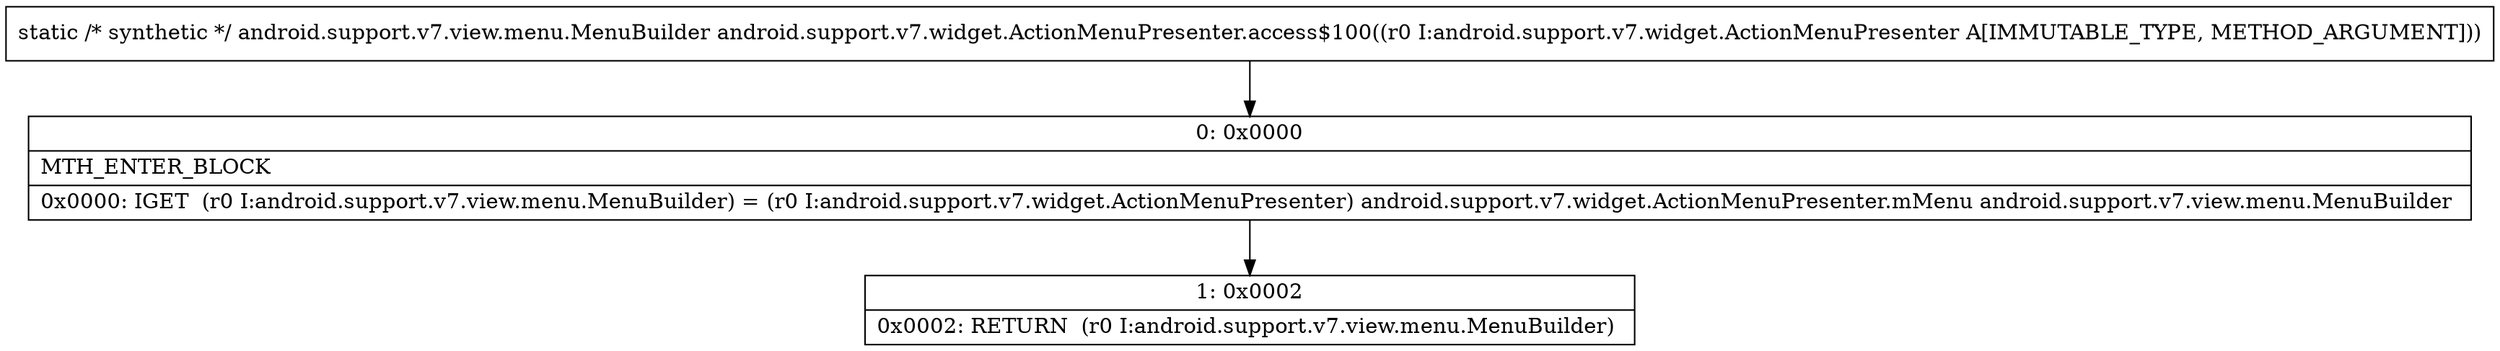 digraph "CFG forandroid.support.v7.widget.ActionMenuPresenter.access$100(Landroid\/support\/v7\/widget\/ActionMenuPresenter;)Landroid\/support\/v7\/view\/menu\/MenuBuilder;" {
Node_0 [shape=record,label="{0\:\ 0x0000|MTH_ENTER_BLOCK\l|0x0000: IGET  (r0 I:android.support.v7.view.menu.MenuBuilder) = (r0 I:android.support.v7.widget.ActionMenuPresenter) android.support.v7.widget.ActionMenuPresenter.mMenu android.support.v7.view.menu.MenuBuilder \l}"];
Node_1 [shape=record,label="{1\:\ 0x0002|0x0002: RETURN  (r0 I:android.support.v7.view.menu.MenuBuilder) \l}"];
MethodNode[shape=record,label="{static \/* synthetic *\/ android.support.v7.view.menu.MenuBuilder android.support.v7.widget.ActionMenuPresenter.access$100((r0 I:android.support.v7.widget.ActionMenuPresenter A[IMMUTABLE_TYPE, METHOD_ARGUMENT])) }"];
MethodNode -> Node_0;
Node_0 -> Node_1;
}

